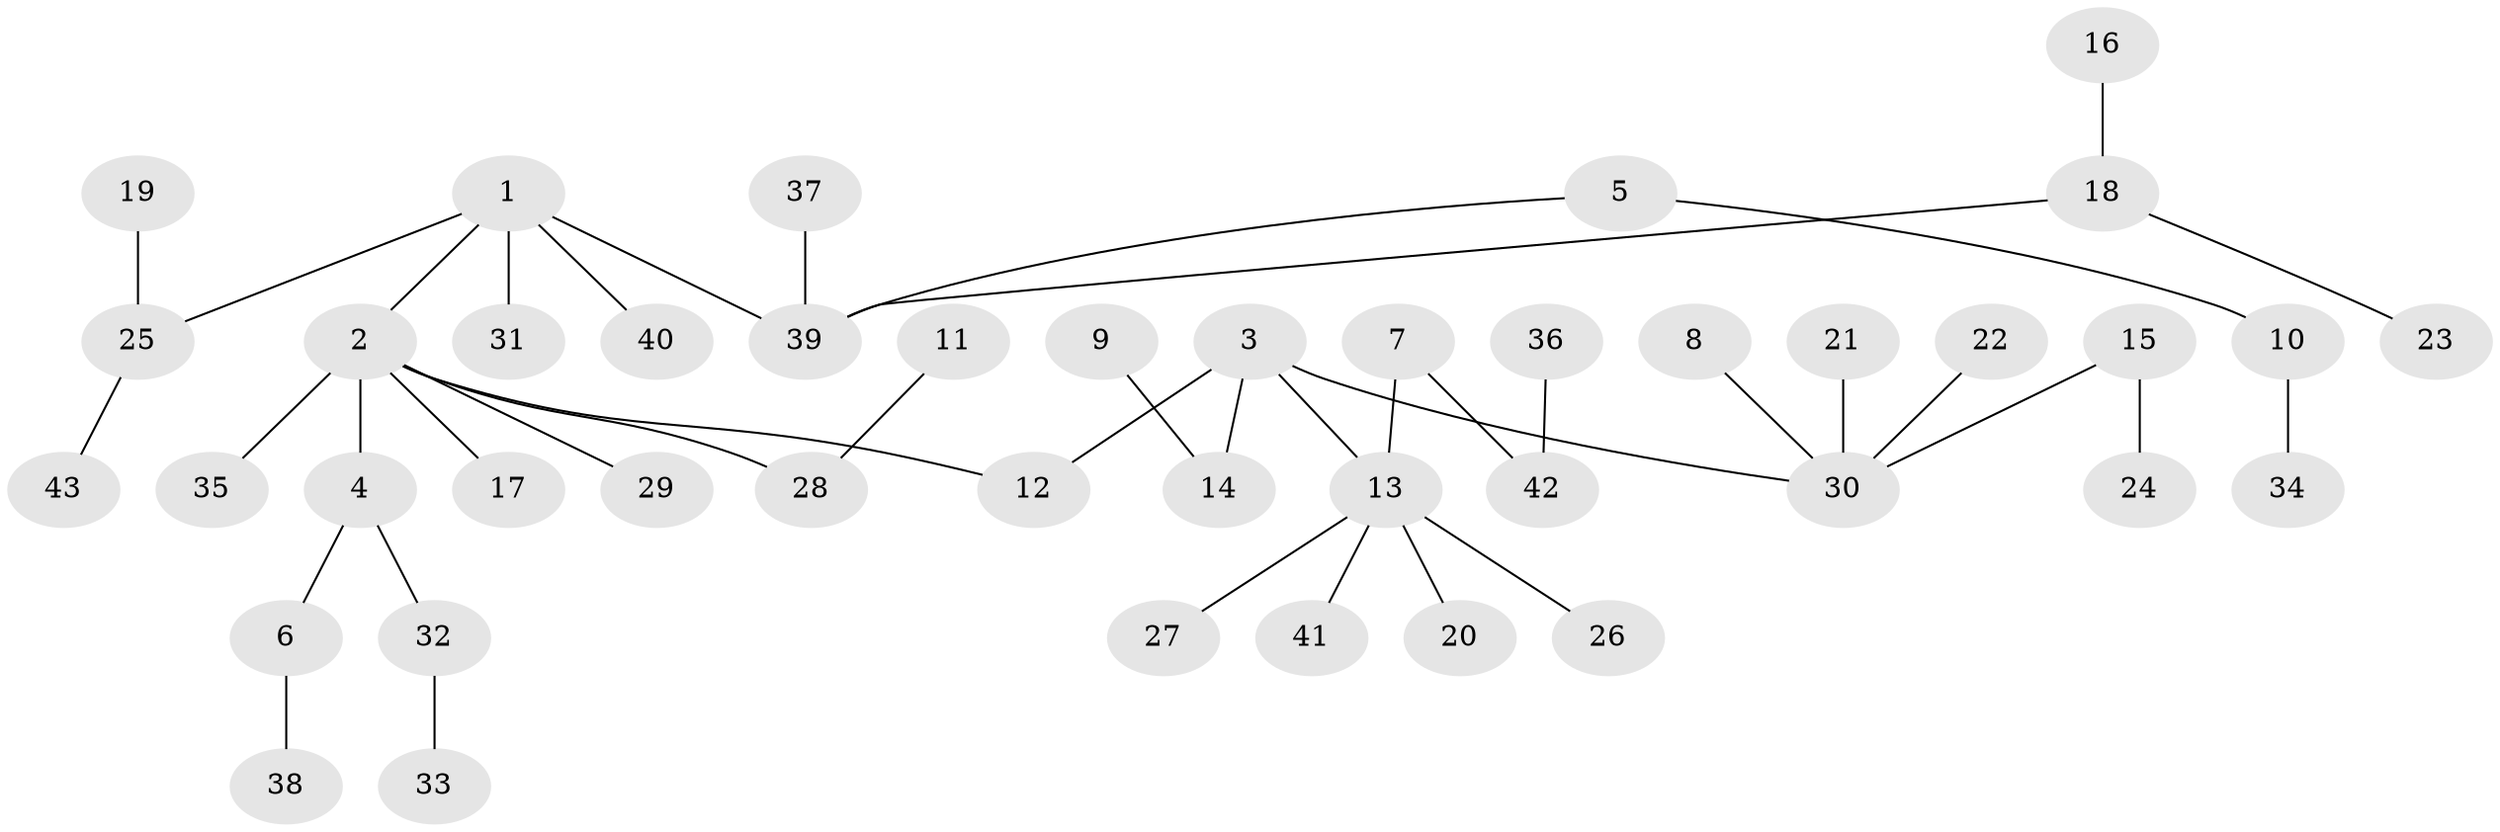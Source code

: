 // original degree distribution, {3: 0.16279069767441862, 6: 0.023255813953488372, 4: 0.05813953488372093, 2: 0.22093023255813954, 7: 0.023255813953488372, 1: 0.5116279069767442}
// Generated by graph-tools (version 1.1) at 2025/02/03/09/25 03:02:25]
// undirected, 43 vertices, 42 edges
graph export_dot {
graph [start="1"]
  node [color=gray90,style=filled];
  1;
  2;
  3;
  4;
  5;
  6;
  7;
  8;
  9;
  10;
  11;
  12;
  13;
  14;
  15;
  16;
  17;
  18;
  19;
  20;
  21;
  22;
  23;
  24;
  25;
  26;
  27;
  28;
  29;
  30;
  31;
  32;
  33;
  34;
  35;
  36;
  37;
  38;
  39;
  40;
  41;
  42;
  43;
  1 -- 2 [weight=1.0];
  1 -- 25 [weight=1.0];
  1 -- 31 [weight=1.0];
  1 -- 39 [weight=1.0];
  1 -- 40 [weight=1.0];
  2 -- 4 [weight=1.0];
  2 -- 12 [weight=1.0];
  2 -- 17 [weight=1.0];
  2 -- 28 [weight=1.0];
  2 -- 29 [weight=1.0];
  2 -- 35 [weight=1.0];
  3 -- 12 [weight=1.0];
  3 -- 13 [weight=1.0];
  3 -- 14 [weight=1.0];
  3 -- 30 [weight=1.0];
  4 -- 6 [weight=1.0];
  4 -- 32 [weight=1.0];
  5 -- 10 [weight=1.0];
  5 -- 39 [weight=1.0];
  6 -- 38 [weight=1.0];
  7 -- 13 [weight=1.0];
  7 -- 42 [weight=1.0];
  8 -- 30 [weight=1.0];
  9 -- 14 [weight=1.0];
  10 -- 34 [weight=1.0];
  11 -- 28 [weight=1.0];
  13 -- 20 [weight=1.0];
  13 -- 26 [weight=1.0];
  13 -- 27 [weight=1.0];
  13 -- 41 [weight=1.0];
  15 -- 24 [weight=1.0];
  15 -- 30 [weight=1.0];
  16 -- 18 [weight=1.0];
  18 -- 23 [weight=1.0];
  18 -- 39 [weight=1.0];
  19 -- 25 [weight=1.0];
  21 -- 30 [weight=1.0];
  22 -- 30 [weight=1.0];
  25 -- 43 [weight=1.0];
  32 -- 33 [weight=1.0];
  36 -- 42 [weight=1.0];
  37 -- 39 [weight=1.0];
}
